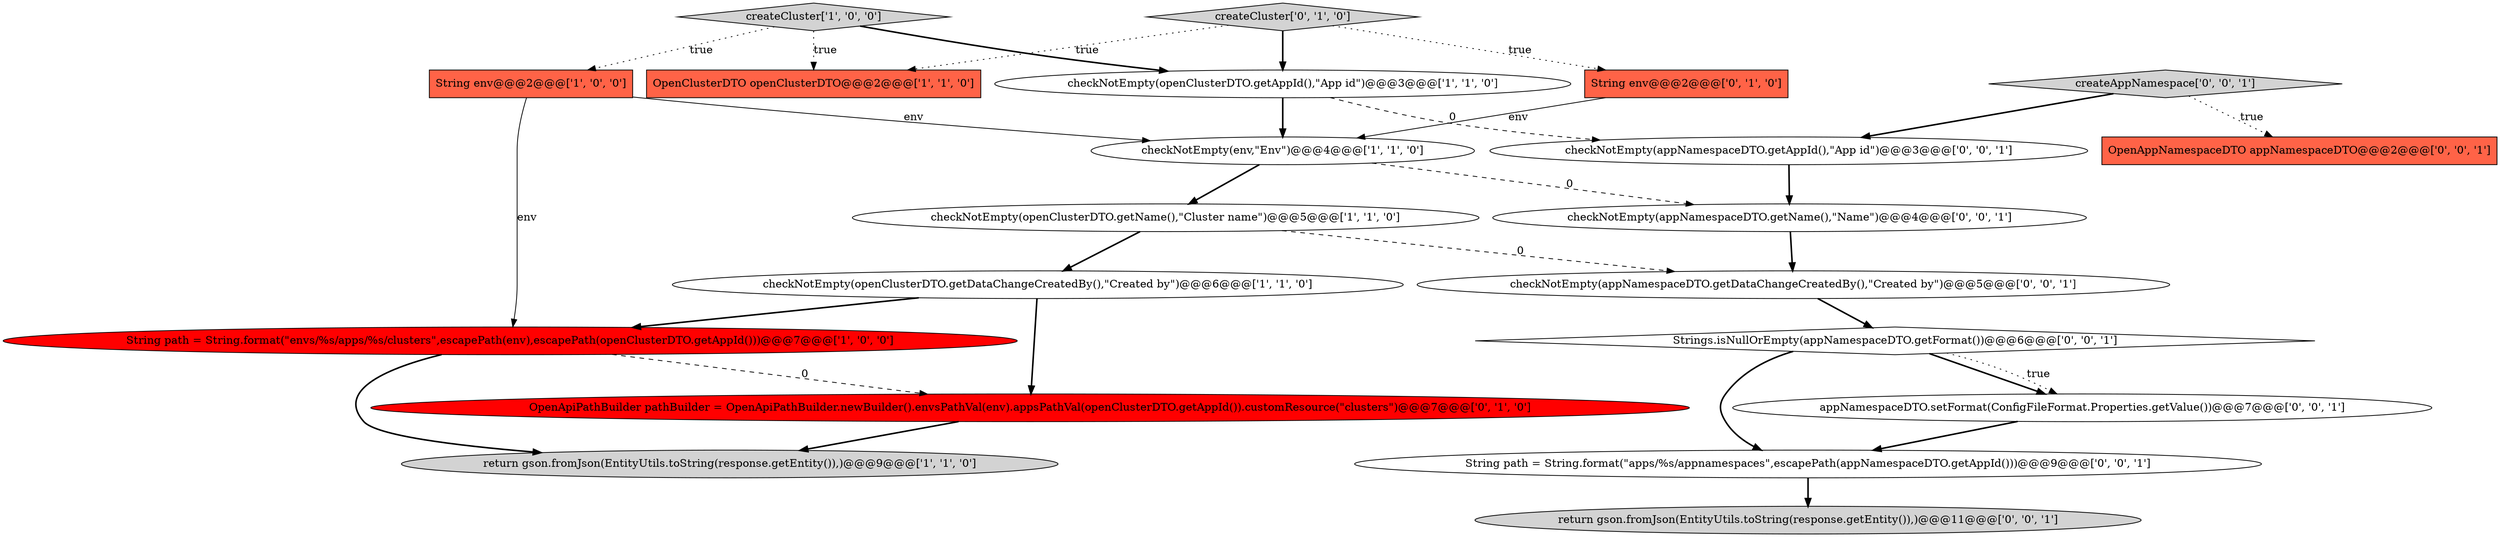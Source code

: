 digraph {
13 [style = filled, label = "checkNotEmpty(appNamespaceDTO.getDataChangeCreatedBy(),\"Created by\")@@@5@@@['0', '0', '1']", fillcolor = white, shape = ellipse image = "AAA0AAABBB3BBB"];
18 [style = filled, label = "checkNotEmpty(appNamespaceDTO.getName(),\"Name\")@@@4@@@['0', '0', '1']", fillcolor = white, shape = ellipse image = "AAA0AAABBB3BBB"];
10 [style = filled, label = "createCluster['0', '1', '0']", fillcolor = lightgray, shape = diamond image = "AAA0AAABBB2BBB"];
15 [style = filled, label = "Strings.isNullOrEmpty(appNamespaceDTO.getFormat())@@@6@@@['0', '0', '1']", fillcolor = white, shape = diamond image = "AAA0AAABBB3BBB"];
8 [style = filled, label = "checkNotEmpty(openClusterDTO.getDataChangeCreatedBy(),\"Created by\")@@@6@@@['1', '1', '0']", fillcolor = white, shape = ellipse image = "AAA0AAABBB1BBB"];
2 [style = filled, label = "createCluster['1', '0', '0']", fillcolor = lightgray, shape = diamond image = "AAA0AAABBB1BBB"];
9 [style = filled, label = "String env@@@2@@@['0', '1', '0']", fillcolor = tomato, shape = box image = "AAA0AAABBB2BBB"];
6 [style = filled, label = "String path = String.format(\"envs/%s/apps/%s/clusters\",escapePath(env),escapePath(openClusterDTO.getAppId()))@@@7@@@['1', '0', '0']", fillcolor = red, shape = ellipse image = "AAA1AAABBB1BBB"];
11 [style = filled, label = "OpenApiPathBuilder pathBuilder = OpenApiPathBuilder.newBuilder().envsPathVal(env).appsPathVal(openClusterDTO.getAppId()).customResource(\"clusters\")@@@7@@@['0', '1', '0']", fillcolor = red, shape = ellipse image = "AAA1AAABBB2BBB"];
1 [style = filled, label = "checkNotEmpty(openClusterDTO.getName(),\"Cluster name\")@@@5@@@['1', '1', '0']", fillcolor = white, shape = ellipse image = "AAA0AAABBB1BBB"];
17 [style = filled, label = "String path = String.format(\"apps/%s/appnamespaces\",escapePath(appNamespaceDTO.getAppId()))@@@9@@@['0', '0', '1']", fillcolor = white, shape = ellipse image = "AAA0AAABBB3BBB"];
19 [style = filled, label = "appNamespaceDTO.setFormat(ConfigFileFormat.Properties.getValue())@@@7@@@['0', '0', '1']", fillcolor = white, shape = ellipse image = "AAA0AAABBB3BBB"];
20 [style = filled, label = "return gson.fromJson(EntityUtils.toString(response.getEntity()),)@@@11@@@['0', '0', '1']", fillcolor = lightgray, shape = ellipse image = "AAA0AAABBB3BBB"];
0 [style = filled, label = "checkNotEmpty(openClusterDTO.getAppId(),\"App id\")@@@3@@@['1', '1', '0']", fillcolor = white, shape = ellipse image = "AAA0AAABBB1BBB"];
5 [style = filled, label = "OpenClusterDTO openClusterDTO@@@2@@@['1', '1', '0']", fillcolor = tomato, shape = box image = "AAA0AAABBB1BBB"];
4 [style = filled, label = "String env@@@2@@@['1', '0', '0']", fillcolor = tomato, shape = box image = "AAA0AAABBB1BBB"];
7 [style = filled, label = "checkNotEmpty(env,\"Env\")@@@4@@@['1', '1', '0']", fillcolor = white, shape = ellipse image = "AAA0AAABBB1BBB"];
16 [style = filled, label = "createAppNamespace['0', '0', '1']", fillcolor = lightgray, shape = diamond image = "AAA0AAABBB3BBB"];
3 [style = filled, label = "return gson.fromJson(EntityUtils.toString(response.getEntity()),)@@@9@@@['1', '1', '0']", fillcolor = lightgray, shape = ellipse image = "AAA0AAABBB1BBB"];
12 [style = filled, label = "OpenAppNamespaceDTO appNamespaceDTO@@@2@@@['0', '0', '1']", fillcolor = tomato, shape = box image = "AAA0AAABBB3BBB"];
14 [style = filled, label = "checkNotEmpty(appNamespaceDTO.getAppId(),\"App id\")@@@3@@@['0', '0', '1']", fillcolor = white, shape = ellipse image = "AAA0AAABBB3BBB"];
6->3 [style = bold, label=""];
7->1 [style = bold, label=""];
1->8 [style = bold, label=""];
16->12 [style = dotted, label="true"];
7->18 [style = dashed, label="0"];
6->11 [style = dashed, label="0"];
8->6 [style = bold, label=""];
19->17 [style = bold, label=""];
15->19 [style = bold, label=""];
10->9 [style = dotted, label="true"];
10->5 [style = dotted, label="true"];
0->7 [style = bold, label=""];
1->13 [style = dashed, label="0"];
0->14 [style = dashed, label="0"];
15->17 [style = bold, label=""];
2->0 [style = bold, label=""];
9->7 [style = solid, label="env"];
4->6 [style = solid, label="env"];
11->3 [style = bold, label=""];
15->19 [style = dotted, label="true"];
4->7 [style = solid, label="env"];
10->0 [style = bold, label=""];
2->4 [style = dotted, label="true"];
18->13 [style = bold, label=""];
16->14 [style = bold, label=""];
14->18 [style = bold, label=""];
13->15 [style = bold, label=""];
2->5 [style = dotted, label="true"];
8->11 [style = bold, label=""];
17->20 [style = bold, label=""];
}
